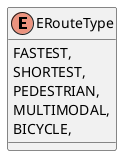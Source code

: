 @startuml
enum ERouteType {
    FASTEST,
    SHORTEST,
    PEDESTRIAN,
    MULTIMODAL,
    BICYCLE,
}
@enduml
